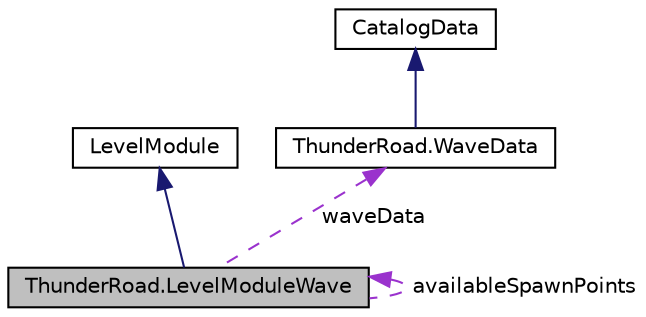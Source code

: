 digraph "ThunderRoad.LevelModuleWave"
{
 // LATEX_PDF_SIZE
  edge [fontname="Helvetica",fontsize="10",labelfontname="Helvetica",labelfontsize="10"];
  node [fontname="Helvetica",fontsize="10",shape=record];
  Node1 [label="ThunderRoad.LevelModuleWave",height=0.2,width=0.4,color="black", fillcolor="grey75", style="filled", fontcolor="black",tooltip="Class LevelModuleWave. Implements the ThunderRoad.LevelModule"];
  Node2 -> Node1 [dir="back",color="midnightblue",fontsize="10",style="solid",fontname="Helvetica"];
  Node2 [label="LevelModule",height=0.2,width=0.4,color="black", fillcolor="white", style="filled",URL="$class_thunder_road_1_1_level_module.html",tooltip="Class LevelModule."];
  Node1 -> Node1 [dir="back",color="darkorchid3",fontsize="10",style="dashed",label=" availableSpawnPoints" ,fontname="Helvetica"];
  Node3 -> Node1 [dir="back",color="darkorchid3",fontsize="10",style="dashed",label=" waveData" ,fontname="Helvetica"];
  Node3 [label="ThunderRoad.WaveData",height=0.2,width=0.4,color="black", fillcolor="white", style="filled",URL="$class_thunder_road_1_1_wave_data.html",tooltip="Class WaveData. Implements the ThunderRoad.CatalogData"];
  Node4 -> Node3 [dir="back",color="midnightblue",fontsize="10",style="solid",fontname="Helvetica"];
  Node4 [label="CatalogData",height=0.2,width=0.4,color="black", fillcolor="white", style="filled",URL="$class_thunder_road_1_1_catalog_data.html",tooltip="Class CatalogData."];
}

